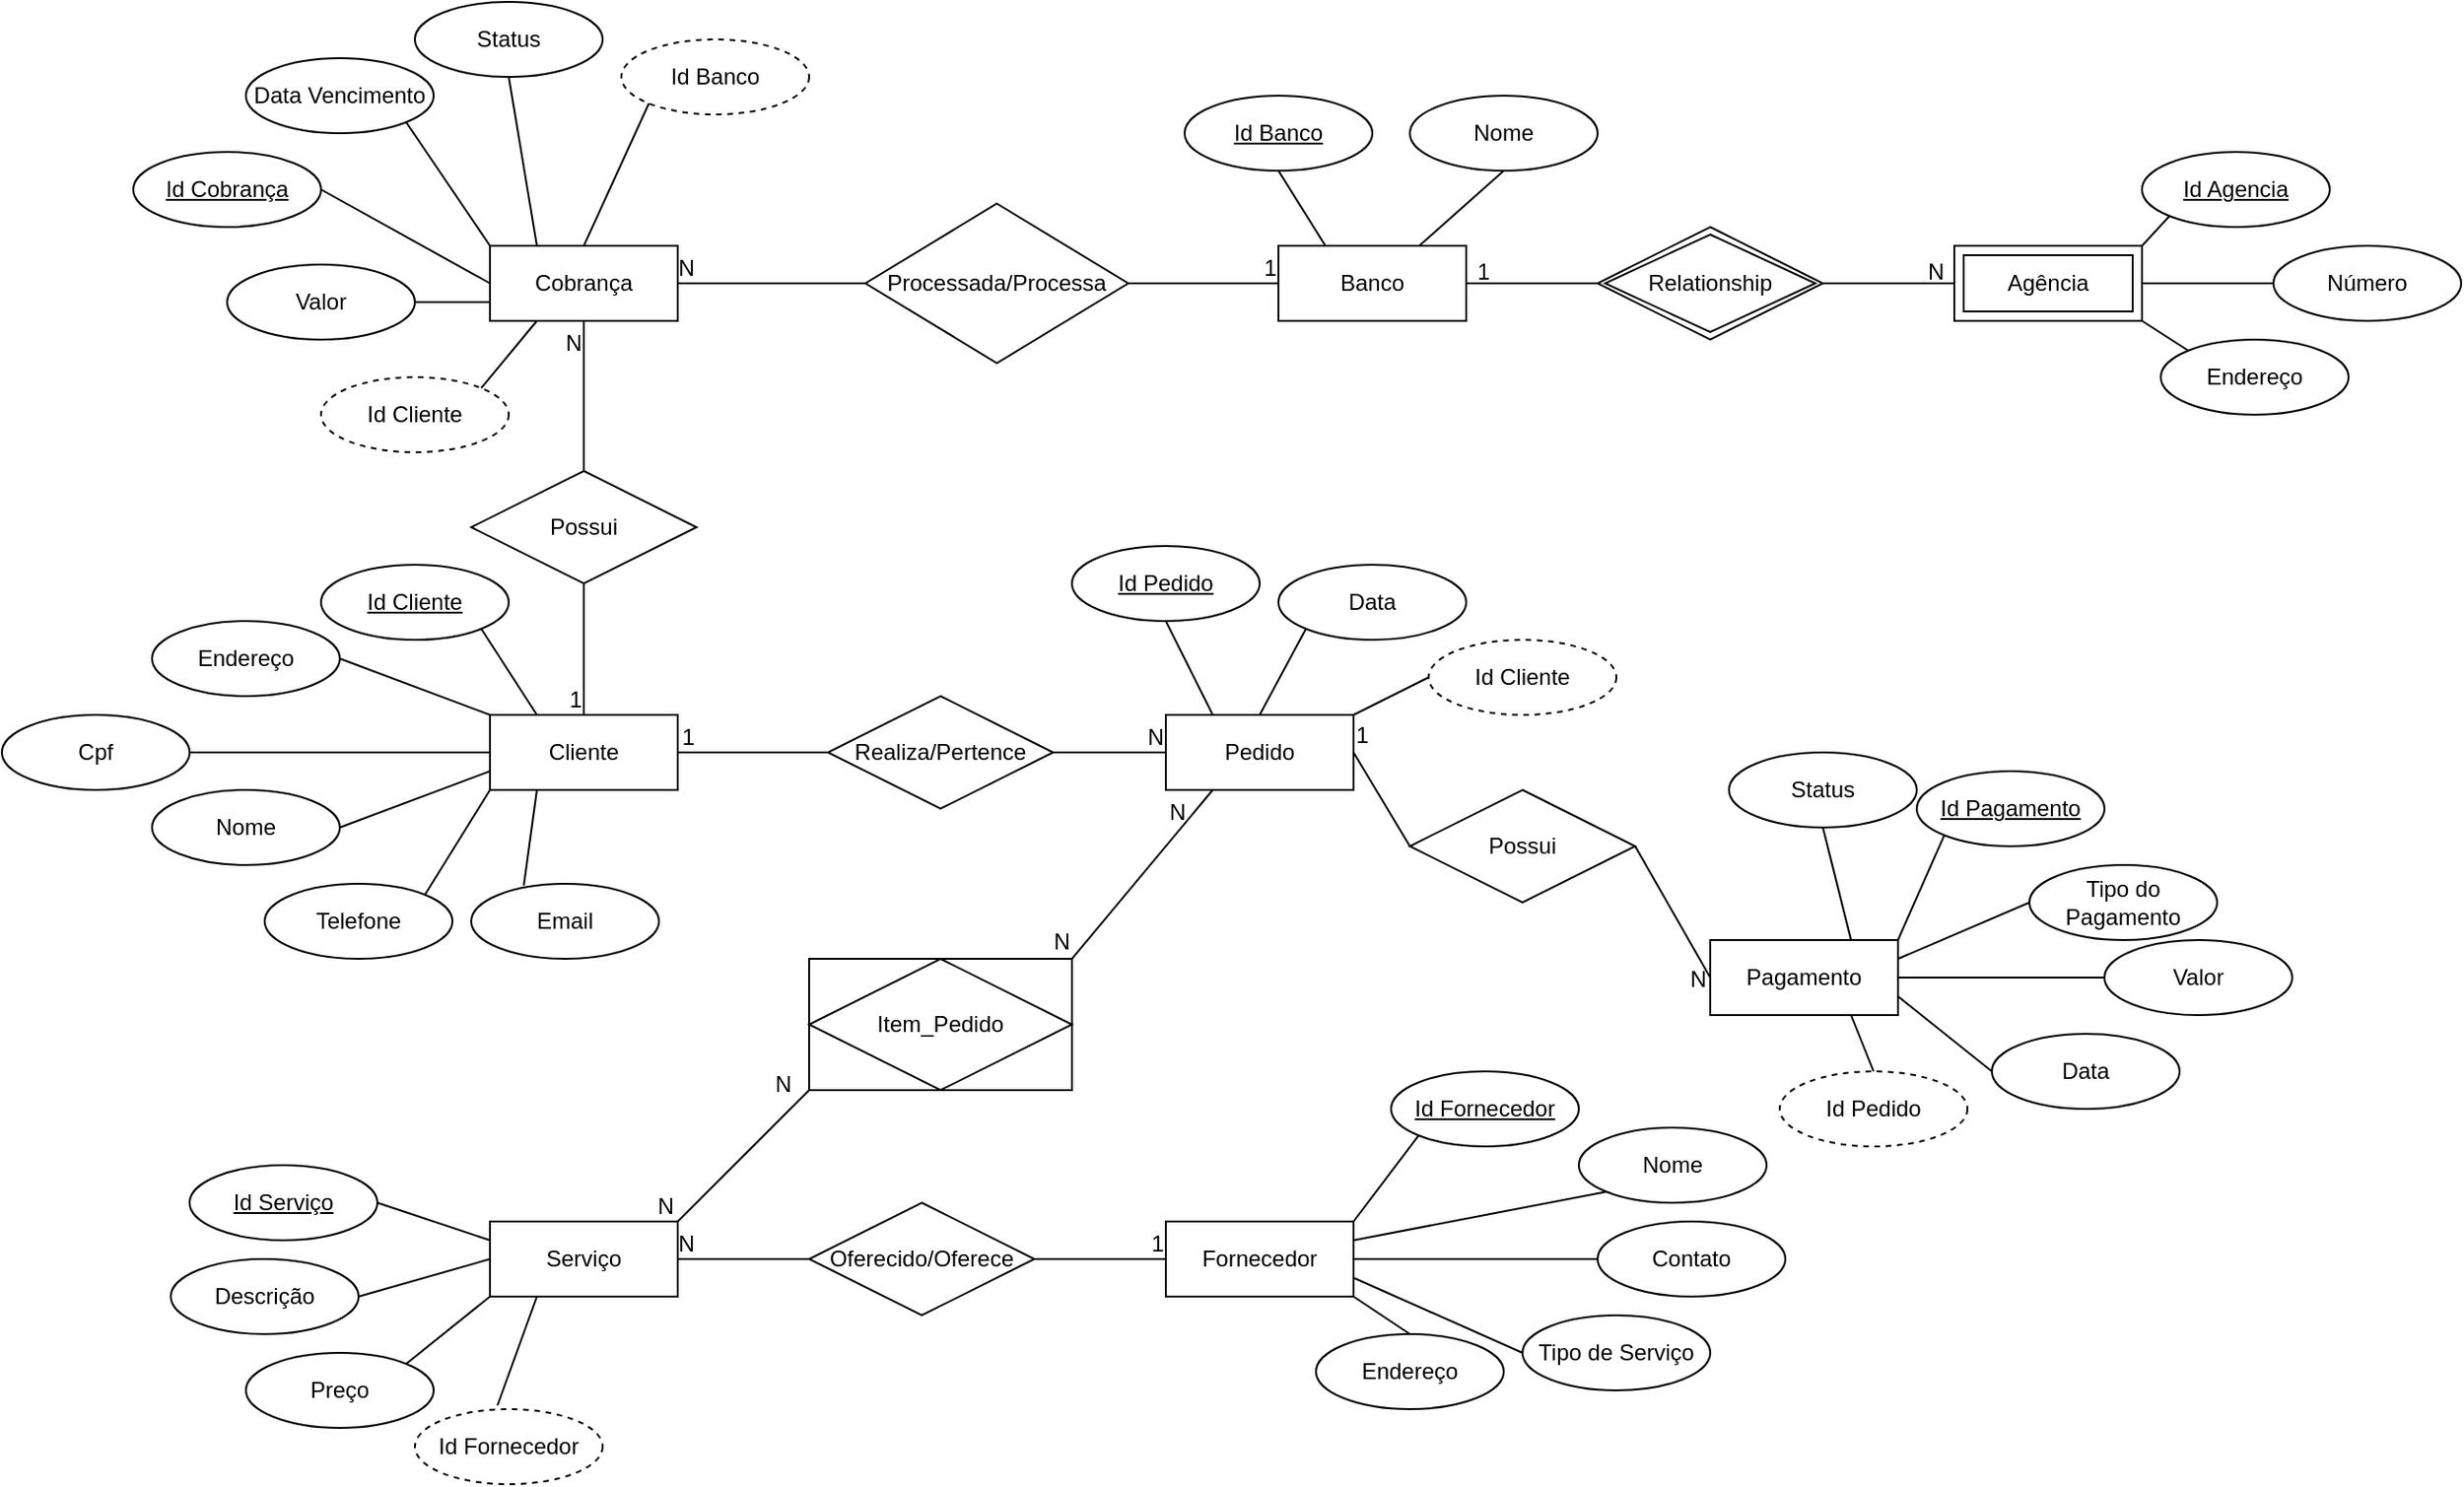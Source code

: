 <mxfile version="24.7.10">
  <diagram name="Página-1" id="PFkrtEIG0thtpLAXqVk5">
    <mxGraphModel dx="2222" dy="855" grid="1" gridSize="10" guides="1" tooltips="1" connect="1" arrows="1" fold="1" page="1" pageScale="1" pageWidth="827" pageHeight="1169" math="0" shadow="0">
      <root>
        <mxCell id="0" />
        <mxCell id="1" parent="0" />
        <mxCell id="nCwtWXwidrHt-UqhxLMC-1" value="Cliente" style="whiteSpace=wrap;html=1;align=center;" vertex="1" parent="1">
          <mxGeometry x="40" y="450" width="100" height="40" as="geometry" />
        </mxCell>
        <mxCell id="nCwtWXwidrHt-UqhxLMC-2" value="Fornecedor" style="whiteSpace=wrap;html=1;align=center;" vertex="1" parent="1">
          <mxGeometry x="400" y="720" width="100" height="40" as="geometry" />
        </mxCell>
        <mxCell id="nCwtWXwidrHt-UqhxLMC-3" value="Serviço" style="whiteSpace=wrap;html=1;align=center;" vertex="1" parent="1">
          <mxGeometry x="40" y="720" width="100" height="40" as="geometry" />
        </mxCell>
        <mxCell id="nCwtWXwidrHt-UqhxLMC-4" value="Pedido" style="whiteSpace=wrap;html=1;align=center;" vertex="1" parent="1">
          <mxGeometry x="400" y="450" width="100" height="40" as="geometry" />
        </mxCell>
        <mxCell id="nCwtWXwidrHt-UqhxLMC-5" value="Pagamento" style="whiteSpace=wrap;html=1;align=center;" vertex="1" parent="1">
          <mxGeometry x="690" y="570" width="100" height="40" as="geometry" />
        </mxCell>
        <mxCell id="nCwtWXwidrHt-UqhxLMC-6" value="Banco" style="whiteSpace=wrap;html=1;align=center;" vertex="1" parent="1">
          <mxGeometry x="460" y="200" width="100" height="40" as="geometry" />
        </mxCell>
        <mxCell id="nCwtWXwidrHt-UqhxLMC-7" value="Cobrança" style="whiteSpace=wrap;html=1;align=center;" vertex="1" parent="1">
          <mxGeometry x="40" y="200" width="100" height="40" as="geometry" />
        </mxCell>
        <mxCell id="nCwtWXwidrHt-UqhxLMC-8" value="Item_Pedido" style="shape=associativeEntity;whiteSpace=wrap;html=1;align=center;" vertex="1" parent="1">
          <mxGeometry x="210" y="580" width="140" height="70" as="geometry" />
        </mxCell>
        <mxCell id="nCwtWXwidrHt-UqhxLMC-9" value="Realiza/Pertence" style="shape=rhombus;perimeter=rhombusPerimeter;whiteSpace=wrap;html=1;align=center;" vertex="1" parent="1">
          <mxGeometry x="220" y="440" width="120" height="60" as="geometry" />
        </mxCell>
        <mxCell id="nCwtWXwidrHt-UqhxLMC-10" value="" style="endArrow=none;html=1;rounded=0;entryX=0;entryY=0.5;entryDx=0;entryDy=0;exitX=1;exitY=0.5;exitDx=0;exitDy=0;" edge="1" parent="1" source="nCwtWXwidrHt-UqhxLMC-9" target="nCwtWXwidrHt-UqhxLMC-4">
          <mxGeometry relative="1" as="geometry">
            <mxPoint x="230" y="380" as="sourcePoint" />
            <mxPoint x="390" y="380" as="targetPoint" />
          </mxGeometry>
        </mxCell>
        <mxCell id="nCwtWXwidrHt-UqhxLMC-11" value="N" style="resizable=0;html=1;whiteSpace=wrap;align=right;verticalAlign=bottom;" connectable="0" vertex="1" parent="nCwtWXwidrHt-UqhxLMC-10">
          <mxGeometry x="1" relative="1" as="geometry" />
        </mxCell>
        <mxCell id="nCwtWXwidrHt-UqhxLMC-12" value="" style="endArrow=none;html=1;rounded=0;entryX=1;entryY=0.5;entryDx=0;entryDy=0;" edge="1" parent="1" source="nCwtWXwidrHt-UqhxLMC-9" target="nCwtWXwidrHt-UqhxLMC-1">
          <mxGeometry relative="1" as="geometry">
            <mxPoint x="230" y="380" as="sourcePoint" />
            <mxPoint x="390" y="380" as="targetPoint" />
          </mxGeometry>
        </mxCell>
        <mxCell id="nCwtWXwidrHt-UqhxLMC-13" value="1" style="resizable=0;html=1;whiteSpace=wrap;align=right;verticalAlign=bottom;" connectable="0" vertex="1" parent="nCwtWXwidrHt-UqhxLMC-12">
          <mxGeometry x="1" relative="1" as="geometry">
            <mxPoint x="10" as="offset" />
          </mxGeometry>
        </mxCell>
        <mxCell id="nCwtWXwidrHt-UqhxLMC-14" value="" style="endArrow=none;html=1;rounded=0;entryX=1;entryY=0;entryDx=0;entryDy=0;exitX=0.25;exitY=1;exitDx=0;exitDy=0;" edge="1" parent="1" source="nCwtWXwidrHt-UqhxLMC-4" target="nCwtWXwidrHt-UqhxLMC-8">
          <mxGeometry relative="1" as="geometry">
            <mxPoint x="230" y="420" as="sourcePoint" />
            <mxPoint x="390" y="420" as="targetPoint" />
          </mxGeometry>
        </mxCell>
        <mxCell id="nCwtWXwidrHt-UqhxLMC-15" value="N" style="resizable=0;html=1;whiteSpace=wrap;align=left;verticalAlign=bottom;" connectable="0" vertex="1" parent="nCwtWXwidrHt-UqhxLMC-14">
          <mxGeometry x="-1" relative="1" as="geometry">
            <mxPoint x="-25" y="20" as="offset" />
          </mxGeometry>
        </mxCell>
        <mxCell id="nCwtWXwidrHt-UqhxLMC-16" value="N" style="resizable=0;html=1;whiteSpace=wrap;align=right;verticalAlign=bottom;" connectable="0" vertex="1" parent="nCwtWXwidrHt-UqhxLMC-14">
          <mxGeometry x="1" relative="1" as="geometry" />
        </mxCell>
        <mxCell id="nCwtWXwidrHt-UqhxLMC-18" value="" style="endArrow=none;html=1;rounded=0;entryX=1;entryY=0;entryDx=0;entryDy=0;exitX=0;exitY=1;exitDx=0;exitDy=0;" edge="1" parent="1" source="nCwtWXwidrHt-UqhxLMC-8" target="nCwtWXwidrHt-UqhxLMC-3">
          <mxGeometry relative="1" as="geometry">
            <mxPoint x="210" y="660" as="sourcePoint" />
            <mxPoint x="360" y="595" as="targetPoint" />
          </mxGeometry>
        </mxCell>
        <mxCell id="nCwtWXwidrHt-UqhxLMC-19" value="N" style="resizable=0;html=1;whiteSpace=wrap;align=left;verticalAlign=bottom;" connectable="0" vertex="1" parent="nCwtWXwidrHt-UqhxLMC-18">
          <mxGeometry x="-1" relative="1" as="geometry">
            <mxPoint x="-20" y="5" as="offset" />
          </mxGeometry>
        </mxCell>
        <mxCell id="nCwtWXwidrHt-UqhxLMC-20" value="N" style="resizable=0;html=1;whiteSpace=wrap;align=right;verticalAlign=bottom;" connectable="0" vertex="1" parent="nCwtWXwidrHt-UqhxLMC-18">
          <mxGeometry x="1" relative="1" as="geometry" />
        </mxCell>
        <mxCell id="nCwtWXwidrHt-UqhxLMC-21" value="Oferecido/Oferece" style="shape=rhombus;perimeter=rhombusPerimeter;whiteSpace=wrap;html=1;align=center;" vertex="1" parent="1">
          <mxGeometry x="210" y="710" width="120" height="60" as="geometry" />
        </mxCell>
        <mxCell id="nCwtWXwidrHt-UqhxLMC-22" value="" style="endArrow=none;html=1;rounded=0;entryX=0;entryY=0.5;entryDx=0;entryDy=0;exitX=1;exitY=0.5;exitDx=0;exitDy=0;" edge="1" parent="1" source="nCwtWXwidrHt-UqhxLMC-21" target="nCwtWXwidrHt-UqhxLMC-2">
          <mxGeometry relative="1" as="geometry">
            <mxPoint x="230" y="420" as="sourcePoint" />
            <mxPoint x="390" y="420" as="targetPoint" />
          </mxGeometry>
        </mxCell>
        <mxCell id="nCwtWXwidrHt-UqhxLMC-23" value="1" style="resizable=0;html=1;whiteSpace=wrap;align=right;verticalAlign=bottom;" connectable="0" vertex="1" parent="nCwtWXwidrHt-UqhxLMC-22">
          <mxGeometry x="1" relative="1" as="geometry" />
        </mxCell>
        <mxCell id="nCwtWXwidrHt-UqhxLMC-24" value="" style="endArrow=none;html=1;rounded=0;entryX=1;entryY=0.5;entryDx=0;entryDy=0;exitX=0;exitY=0.5;exitDx=0;exitDy=0;" edge="1" parent="1" source="nCwtWXwidrHt-UqhxLMC-21" target="nCwtWXwidrHt-UqhxLMC-3">
          <mxGeometry relative="1" as="geometry">
            <mxPoint x="350" y="480" as="sourcePoint" />
            <mxPoint x="410" y="480" as="targetPoint" />
          </mxGeometry>
        </mxCell>
        <mxCell id="nCwtWXwidrHt-UqhxLMC-25" value="N" style="resizable=0;html=1;whiteSpace=wrap;align=right;verticalAlign=bottom;" connectable="0" vertex="1" parent="nCwtWXwidrHt-UqhxLMC-24">
          <mxGeometry x="1" relative="1" as="geometry">
            <mxPoint x="10" as="offset" />
          </mxGeometry>
        </mxCell>
        <mxCell id="nCwtWXwidrHt-UqhxLMC-26" value="Possui" style="shape=rhombus;perimeter=rhombusPerimeter;whiteSpace=wrap;html=1;align=center;" vertex="1" parent="1">
          <mxGeometry x="530" y="490" width="120" height="60" as="geometry" />
        </mxCell>
        <mxCell id="nCwtWXwidrHt-UqhxLMC-27" value="" style="endArrow=none;html=1;rounded=0;entryX=0;entryY=0.5;entryDx=0;entryDy=0;exitX=1;exitY=0.5;exitDx=0;exitDy=0;" edge="1" parent="1" source="nCwtWXwidrHt-UqhxLMC-26" target="nCwtWXwidrHt-UqhxLMC-5">
          <mxGeometry relative="1" as="geometry">
            <mxPoint x="330" y="430" as="sourcePoint" />
            <mxPoint x="490" y="430" as="targetPoint" />
          </mxGeometry>
        </mxCell>
        <mxCell id="nCwtWXwidrHt-UqhxLMC-28" value="N" style="resizable=0;html=1;whiteSpace=wrap;align=right;verticalAlign=bottom;" connectable="0" vertex="1" parent="nCwtWXwidrHt-UqhxLMC-27">
          <mxGeometry x="1" relative="1" as="geometry">
            <mxPoint y="10" as="offset" />
          </mxGeometry>
        </mxCell>
        <mxCell id="nCwtWXwidrHt-UqhxLMC-29" value="" style="endArrow=none;html=1;rounded=0;entryX=1;entryY=0.5;entryDx=0;entryDy=0;exitX=0;exitY=0.5;exitDx=0;exitDy=0;" edge="1" parent="1" source="nCwtWXwidrHt-UqhxLMC-26" target="nCwtWXwidrHt-UqhxLMC-4">
          <mxGeometry relative="1" as="geometry">
            <mxPoint x="330" y="430" as="sourcePoint" />
            <mxPoint x="490" y="430" as="targetPoint" />
          </mxGeometry>
        </mxCell>
        <mxCell id="nCwtWXwidrHt-UqhxLMC-30" value="1" style="resizable=0;html=1;whiteSpace=wrap;align=right;verticalAlign=bottom;" connectable="0" vertex="1" parent="nCwtWXwidrHt-UqhxLMC-29">
          <mxGeometry x="1" relative="1" as="geometry">
            <mxPoint x="10" as="offset" />
          </mxGeometry>
        </mxCell>
        <mxCell id="nCwtWXwidrHt-UqhxLMC-31" value="Possui" style="shape=rhombus;perimeter=rhombusPerimeter;whiteSpace=wrap;html=1;align=center;" vertex="1" parent="1">
          <mxGeometry x="30" y="320" width="120" height="60" as="geometry" />
        </mxCell>
        <mxCell id="nCwtWXwidrHt-UqhxLMC-32" value="Processada/Processa" style="shape=rhombus;perimeter=rhombusPerimeter;whiteSpace=wrap;html=1;align=center;" vertex="1" parent="1">
          <mxGeometry x="240" y="177.5" width="140" height="85" as="geometry" />
        </mxCell>
        <mxCell id="nCwtWXwidrHt-UqhxLMC-33" value="" style="endArrow=none;html=1;rounded=0;entryX=0;entryY=0.5;entryDx=0;entryDy=0;exitX=1;exitY=0.5;exitDx=0;exitDy=0;" edge="1" parent="1" source="nCwtWXwidrHt-UqhxLMC-32" target="nCwtWXwidrHt-UqhxLMC-6">
          <mxGeometry relative="1" as="geometry">
            <mxPoint x="410" y="280" as="sourcePoint" />
            <mxPoint x="330" y="280" as="targetPoint" />
          </mxGeometry>
        </mxCell>
        <mxCell id="nCwtWXwidrHt-UqhxLMC-34" value="1" style="resizable=0;html=1;whiteSpace=wrap;align=right;verticalAlign=bottom;" connectable="0" vertex="1" parent="nCwtWXwidrHt-UqhxLMC-33">
          <mxGeometry x="1" relative="1" as="geometry">
            <mxPoint as="offset" />
          </mxGeometry>
        </mxCell>
        <mxCell id="nCwtWXwidrHt-UqhxLMC-39" value="" style="endArrow=none;html=1;rounded=0;entryX=1;entryY=0.5;entryDx=0;entryDy=0;exitX=0;exitY=0.5;exitDx=0;exitDy=0;" edge="1" parent="1" source="nCwtWXwidrHt-UqhxLMC-32" target="nCwtWXwidrHt-UqhxLMC-7">
          <mxGeometry relative="1" as="geometry">
            <mxPoint x="380" y="430" as="sourcePoint" />
            <mxPoint x="540" y="430" as="targetPoint" />
          </mxGeometry>
        </mxCell>
        <mxCell id="nCwtWXwidrHt-UqhxLMC-40" value="N" style="resizable=0;html=1;whiteSpace=wrap;align=right;verticalAlign=bottom;" connectable="0" vertex="1" parent="nCwtWXwidrHt-UqhxLMC-39">
          <mxGeometry x="1" relative="1" as="geometry">
            <mxPoint x="10" as="offset" />
          </mxGeometry>
        </mxCell>
        <mxCell id="nCwtWXwidrHt-UqhxLMC-41" value="" style="endArrow=none;html=1;rounded=0;entryX=0.5;entryY=1;entryDx=0;entryDy=0;exitX=0.5;exitY=0;exitDx=0;exitDy=0;" edge="1" parent="1" source="nCwtWXwidrHt-UqhxLMC-31" target="nCwtWXwidrHt-UqhxLMC-7">
          <mxGeometry relative="1" as="geometry">
            <mxPoint x="380" y="430" as="sourcePoint" />
            <mxPoint x="540" y="430" as="targetPoint" />
          </mxGeometry>
        </mxCell>
        <mxCell id="nCwtWXwidrHt-UqhxLMC-42" value="N" style="resizable=0;html=1;whiteSpace=wrap;align=right;verticalAlign=bottom;" connectable="0" vertex="1" parent="nCwtWXwidrHt-UqhxLMC-41">
          <mxGeometry x="1" relative="1" as="geometry">
            <mxPoint y="20" as="offset" />
          </mxGeometry>
        </mxCell>
        <mxCell id="nCwtWXwidrHt-UqhxLMC-43" value="" style="endArrow=none;html=1;rounded=0;entryX=0.5;entryY=0;entryDx=0;entryDy=0;exitX=0.5;exitY=1;exitDx=0;exitDy=0;" edge="1" parent="1" source="nCwtWXwidrHt-UqhxLMC-31" target="nCwtWXwidrHt-UqhxLMC-1">
          <mxGeometry relative="1" as="geometry">
            <mxPoint x="380" y="430" as="sourcePoint" />
            <mxPoint x="540" y="430" as="targetPoint" />
          </mxGeometry>
        </mxCell>
        <mxCell id="nCwtWXwidrHt-UqhxLMC-44" value="1" style="resizable=0;html=1;whiteSpace=wrap;align=right;verticalAlign=bottom;" connectable="0" vertex="1" parent="nCwtWXwidrHt-UqhxLMC-43">
          <mxGeometry x="1" relative="1" as="geometry" />
        </mxCell>
        <mxCell id="nCwtWXwidrHt-UqhxLMC-45" value="Id Cliente" style="ellipse;whiteSpace=wrap;html=1;align=center;fontStyle=4;" vertex="1" parent="1">
          <mxGeometry x="-50" y="370" width="100" height="40" as="geometry" />
        </mxCell>
        <mxCell id="nCwtWXwidrHt-UqhxLMC-46" value="Endereço" style="ellipse;whiteSpace=wrap;html=1;align=center;" vertex="1" parent="1">
          <mxGeometry x="-140" y="400" width="100" height="40" as="geometry" />
        </mxCell>
        <mxCell id="nCwtWXwidrHt-UqhxLMC-47" value="Nome" style="ellipse;whiteSpace=wrap;html=1;align=center;" vertex="1" parent="1">
          <mxGeometry x="-140" y="490" width="100" height="40" as="geometry" />
        </mxCell>
        <mxCell id="nCwtWXwidrHt-UqhxLMC-48" value="Cpf" style="ellipse;whiteSpace=wrap;html=1;align=center;" vertex="1" parent="1">
          <mxGeometry x="-220" y="450" width="100" height="40" as="geometry" />
        </mxCell>
        <mxCell id="nCwtWXwidrHt-UqhxLMC-49" value="Telefone" style="ellipse;whiteSpace=wrap;html=1;align=center;" vertex="1" parent="1">
          <mxGeometry x="-80" y="540" width="100" height="40" as="geometry" />
        </mxCell>
        <mxCell id="nCwtWXwidrHt-UqhxLMC-50" value="Email" style="ellipse;whiteSpace=wrap;html=1;align=center;" vertex="1" parent="1">
          <mxGeometry x="30" y="540" width="100" height="40" as="geometry" />
        </mxCell>
        <mxCell id="nCwtWXwidrHt-UqhxLMC-51" value="" style="endArrow=none;html=1;rounded=0;entryX=1;entryY=1;entryDx=0;entryDy=0;exitX=0.25;exitY=0;exitDx=0;exitDy=0;" edge="1" parent="1" source="nCwtWXwidrHt-UqhxLMC-1" target="nCwtWXwidrHt-UqhxLMC-45">
          <mxGeometry relative="1" as="geometry">
            <mxPoint x="90" y="430" as="sourcePoint" />
            <mxPoint x="250" y="430" as="targetPoint" />
          </mxGeometry>
        </mxCell>
        <mxCell id="nCwtWXwidrHt-UqhxLMC-52" value="" style="endArrow=none;html=1;rounded=0;entryX=1;entryY=0.5;entryDx=0;entryDy=0;exitX=0;exitY=0;exitDx=0;exitDy=0;" edge="1" parent="1" source="nCwtWXwidrHt-UqhxLMC-1" target="nCwtWXwidrHt-UqhxLMC-46">
          <mxGeometry relative="1" as="geometry">
            <mxPoint x="75" y="460" as="sourcePoint" />
            <mxPoint x="45" y="414" as="targetPoint" />
          </mxGeometry>
        </mxCell>
        <mxCell id="nCwtWXwidrHt-UqhxLMC-53" value="" style="endArrow=none;html=1;rounded=0;entryX=1;entryY=0.5;entryDx=0;entryDy=0;exitX=0;exitY=0.5;exitDx=0;exitDy=0;" edge="1" parent="1" source="nCwtWXwidrHt-UqhxLMC-1" target="nCwtWXwidrHt-UqhxLMC-48">
          <mxGeometry relative="1" as="geometry">
            <mxPoint x="85" y="470" as="sourcePoint" />
            <mxPoint x="55" y="424" as="targetPoint" />
          </mxGeometry>
        </mxCell>
        <mxCell id="nCwtWXwidrHt-UqhxLMC-54" value="" style="endArrow=none;html=1;rounded=0;entryX=1;entryY=0.5;entryDx=0;entryDy=0;exitX=0;exitY=0.75;exitDx=0;exitDy=0;" edge="1" parent="1" source="nCwtWXwidrHt-UqhxLMC-1" target="nCwtWXwidrHt-UqhxLMC-47">
          <mxGeometry relative="1" as="geometry">
            <mxPoint x="95" y="480" as="sourcePoint" />
            <mxPoint x="65" y="434" as="targetPoint" />
          </mxGeometry>
        </mxCell>
        <mxCell id="nCwtWXwidrHt-UqhxLMC-55" value="" style="endArrow=none;html=1;rounded=0;entryX=1;entryY=0;entryDx=0;entryDy=0;exitX=0;exitY=1;exitDx=0;exitDy=0;" edge="1" parent="1" source="nCwtWXwidrHt-UqhxLMC-1" target="nCwtWXwidrHt-UqhxLMC-49">
          <mxGeometry relative="1" as="geometry">
            <mxPoint x="105" y="490" as="sourcePoint" />
            <mxPoint x="75" y="444" as="targetPoint" />
          </mxGeometry>
        </mxCell>
        <mxCell id="nCwtWXwidrHt-UqhxLMC-56" value="" style="endArrow=none;html=1;rounded=0;entryX=0.28;entryY=0.025;entryDx=0;entryDy=0;exitX=0.25;exitY=1;exitDx=0;exitDy=0;entryPerimeter=0;" edge="1" parent="1" source="nCwtWXwidrHt-UqhxLMC-1" target="nCwtWXwidrHt-UqhxLMC-50">
          <mxGeometry relative="1" as="geometry">
            <mxPoint x="115" y="500" as="sourcePoint" />
            <mxPoint x="85" y="454" as="targetPoint" />
          </mxGeometry>
        </mxCell>
        <mxCell id="nCwtWXwidrHt-UqhxLMC-57" value="Id Fornecedor" style="ellipse;whiteSpace=wrap;html=1;align=center;fontStyle=4;" vertex="1" parent="1">
          <mxGeometry x="520" y="640" width="100" height="40" as="geometry" />
        </mxCell>
        <mxCell id="nCwtWXwidrHt-UqhxLMC-58" value="Nome" style="ellipse;whiteSpace=wrap;html=1;align=center;" vertex="1" parent="1">
          <mxGeometry x="620" y="670" width="100" height="40" as="geometry" />
        </mxCell>
        <mxCell id="nCwtWXwidrHt-UqhxLMC-59" value="Contato" style="ellipse;whiteSpace=wrap;html=1;align=center;" vertex="1" parent="1">
          <mxGeometry x="630" y="720" width="100" height="40" as="geometry" />
        </mxCell>
        <mxCell id="nCwtWXwidrHt-UqhxLMC-60" value="Tipo de Serviço" style="ellipse;whiteSpace=wrap;html=1;align=center;" vertex="1" parent="1">
          <mxGeometry x="590" y="770" width="100" height="40" as="geometry" />
        </mxCell>
        <mxCell id="nCwtWXwidrHt-UqhxLMC-61" value="Endereço" style="ellipse;whiteSpace=wrap;html=1;align=center;" vertex="1" parent="1">
          <mxGeometry x="480" y="780" width="100" height="40" as="geometry" />
        </mxCell>
        <mxCell id="nCwtWXwidrHt-UqhxLMC-62" value="" style="endArrow=none;html=1;rounded=0;entryX=0;entryY=1;entryDx=0;entryDy=0;" edge="1" parent="1" target="nCwtWXwidrHt-UqhxLMC-57">
          <mxGeometry relative="1" as="geometry">
            <mxPoint x="500" y="720" as="sourcePoint" />
            <mxPoint x="68" y="551" as="targetPoint" />
          </mxGeometry>
        </mxCell>
        <mxCell id="nCwtWXwidrHt-UqhxLMC-63" value="" style="endArrow=none;html=1;rounded=0;exitX=0;exitY=1;exitDx=0;exitDy=0;" edge="1" parent="1" source="nCwtWXwidrHt-UqhxLMC-58">
          <mxGeometry relative="1" as="geometry">
            <mxPoint x="85" y="510" as="sourcePoint" />
            <mxPoint x="500" y="730" as="targetPoint" />
          </mxGeometry>
        </mxCell>
        <mxCell id="nCwtWXwidrHt-UqhxLMC-64" value="" style="endArrow=none;html=1;rounded=0;entryX=1;entryY=0.5;entryDx=0;entryDy=0;exitX=0;exitY=0.5;exitDx=0;exitDy=0;entryPerimeter=0;" edge="1" parent="1" source="nCwtWXwidrHt-UqhxLMC-59" target="nCwtWXwidrHt-UqhxLMC-2">
          <mxGeometry relative="1" as="geometry">
            <mxPoint x="95" y="520" as="sourcePoint" />
            <mxPoint x="88" y="571" as="targetPoint" />
          </mxGeometry>
        </mxCell>
        <mxCell id="nCwtWXwidrHt-UqhxLMC-65" value="" style="endArrow=none;html=1;rounded=0;entryX=1;entryY=0.75;entryDx=0;entryDy=0;exitX=0;exitY=0.5;exitDx=0;exitDy=0;" edge="1" parent="1" source="nCwtWXwidrHt-UqhxLMC-60" target="nCwtWXwidrHt-UqhxLMC-2">
          <mxGeometry relative="1" as="geometry">
            <mxPoint x="105" y="530" as="sourcePoint" />
            <mxPoint x="98" y="581" as="targetPoint" />
          </mxGeometry>
        </mxCell>
        <mxCell id="nCwtWXwidrHt-UqhxLMC-67" value="" style="endArrow=none;html=1;rounded=0;entryX=0.5;entryY=0;entryDx=0;entryDy=0;exitX=1;exitY=1;exitDx=0;exitDy=0;" edge="1" parent="1" source="nCwtWXwidrHt-UqhxLMC-2" target="nCwtWXwidrHt-UqhxLMC-61">
          <mxGeometry relative="1" as="geometry">
            <mxPoint x="115" y="540" as="sourcePoint" />
            <mxPoint x="108" y="591" as="targetPoint" />
          </mxGeometry>
        </mxCell>
        <mxCell id="nCwtWXwidrHt-UqhxLMC-68" value="Id Serviço" style="ellipse;whiteSpace=wrap;html=1;align=center;fontStyle=4;" vertex="1" parent="1">
          <mxGeometry x="-120" y="690" width="100" height="40" as="geometry" />
        </mxCell>
        <mxCell id="nCwtWXwidrHt-UqhxLMC-69" value="Descrição" style="ellipse;whiteSpace=wrap;html=1;align=center;" vertex="1" parent="1">
          <mxGeometry x="-130" y="740" width="100" height="40" as="geometry" />
        </mxCell>
        <mxCell id="nCwtWXwidrHt-UqhxLMC-70" value="Preço" style="ellipse;whiteSpace=wrap;html=1;align=center;" vertex="1" parent="1">
          <mxGeometry x="-90" y="790" width="100" height="40" as="geometry" />
        </mxCell>
        <mxCell id="nCwtWXwidrHt-UqhxLMC-72" value="Id Fornecedor" style="ellipse;whiteSpace=wrap;html=1;align=center;dashed=1;" vertex="1" parent="1">
          <mxGeometry y="820" width="100" height="40" as="geometry" />
        </mxCell>
        <mxCell id="nCwtWXwidrHt-UqhxLMC-73" value="" style="endArrow=none;html=1;rounded=0;entryX=1;entryY=0.5;entryDx=0;entryDy=0;exitX=0;exitY=0.25;exitDx=0;exitDy=0;" edge="1" parent="1" source="nCwtWXwidrHt-UqhxLMC-3" target="nCwtWXwidrHt-UqhxLMC-68">
          <mxGeometry relative="1" as="geometry">
            <mxPoint x="290" y="630" as="sourcePoint" />
            <mxPoint x="450" y="630" as="targetPoint" />
          </mxGeometry>
        </mxCell>
        <mxCell id="nCwtWXwidrHt-UqhxLMC-75" value="" style="endArrow=none;html=1;rounded=0;entryX=1;entryY=0.5;entryDx=0;entryDy=0;exitX=0;exitY=0.5;exitDx=0;exitDy=0;" edge="1" parent="1" source="nCwtWXwidrHt-UqhxLMC-3" target="nCwtWXwidrHt-UqhxLMC-69">
          <mxGeometry relative="1" as="geometry">
            <mxPoint x="50" y="740" as="sourcePoint" />
            <mxPoint x="-10" y="720" as="targetPoint" />
          </mxGeometry>
        </mxCell>
        <mxCell id="nCwtWXwidrHt-UqhxLMC-76" value="" style="endArrow=none;html=1;rounded=0;entryX=1;entryY=0;entryDx=0;entryDy=0;exitX=0;exitY=1;exitDx=0;exitDy=0;" edge="1" parent="1" source="nCwtWXwidrHt-UqhxLMC-3" target="nCwtWXwidrHt-UqhxLMC-70">
          <mxGeometry relative="1" as="geometry">
            <mxPoint x="60" y="750" as="sourcePoint" />
            <mxPoint y="730" as="targetPoint" />
          </mxGeometry>
        </mxCell>
        <mxCell id="nCwtWXwidrHt-UqhxLMC-77" value="" style="endArrow=none;html=1;rounded=0;entryX=0.25;entryY=1;entryDx=0;entryDy=0;exitX=0.44;exitY=-0.05;exitDx=0;exitDy=0;exitPerimeter=0;" edge="1" parent="1" source="nCwtWXwidrHt-UqhxLMC-72" target="nCwtWXwidrHt-UqhxLMC-3">
          <mxGeometry relative="1" as="geometry">
            <mxPoint x="80" y="790" as="sourcePoint" />
            <mxPoint x="10" y="740" as="targetPoint" />
          </mxGeometry>
        </mxCell>
        <mxCell id="nCwtWXwidrHt-UqhxLMC-78" value="Id Pedido" style="ellipse;whiteSpace=wrap;html=1;align=center;fontStyle=4;" vertex="1" parent="1">
          <mxGeometry x="350" y="360" width="100" height="40" as="geometry" />
        </mxCell>
        <mxCell id="nCwtWXwidrHt-UqhxLMC-80" value="Id Cliente" style="ellipse;whiteSpace=wrap;html=1;align=center;dashed=1;" vertex="1" parent="1">
          <mxGeometry x="540" y="410" width="100" height="40" as="geometry" />
        </mxCell>
        <mxCell id="nCwtWXwidrHt-UqhxLMC-82" value="" style="endArrow=none;html=1;rounded=0;entryX=0.5;entryY=1;entryDx=0;entryDy=0;exitX=0.25;exitY=0;exitDx=0;exitDy=0;" edge="1" parent="1" source="nCwtWXwidrHt-UqhxLMC-4" target="nCwtWXwidrHt-UqhxLMC-78">
          <mxGeometry relative="1" as="geometry">
            <mxPoint x="290" y="530" as="sourcePoint" />
            <mxPoint x="450" y="530" as="targetPoint" />
          </mxGeometry>
        </mxCell>
        <mxCell id="nCwtWXwidrHt-UqhxLMC-83" value="" style="endArrow=none;html=1;rounded=0;entryX=0;entryY=1;entryDx=0;entryDy=0;exitX=0.5;exitY=0;exitDx=0;exitDy=0;" edge="1" parent="1" source="nCwtWXwidrHt-UqhxLMC-4" target="nCwtWXwidrHt-UqhxLMC-85">
          <mxGeometry relative="1" as="geometry">
            <mxPoint x="290" y="530" as="sourcePoint" />
            <mxPoint x="504.645" y="404.142" as="targetPoint" />
          </mxGeometry>
        </mxCell>
        <mxCell id="nCwtWXwidrHt-UqhxLMC-85" value="Data" style="ellipse;whiteSpace=wrap;html=1;align=center;" vertex="1" parent="1">
          <mxGeometry x="460" y="370" width="100" height="40" as="geometry" />
        </mxCell>
        <mxCell id="nCwtWXwidrHt-UqhxLMC-86" value="" style="endArrow=none;html=1;rounded=0;entryX=0;entryY=0.5;entryDx=0;entryDy=0;exitX=1;exitY=0;exitDx=0;exitDy=0;" edge="1" parent="1" source="nCwtWXwidrHt-UqhxLMC-4" target="nCwtWXwidrHt-UqhxLMC-80">
          <mxGeometry relative="1" as="geometry">
            <mxPoint x="290" y="530" as="sourcePoint" />
            <mxPoint x="450" y="530" as="targetPoint" />
          </mxGeometry>
        </mxCell>
        <mxCell id="nCwtWXwidrHt-UqhxLMC-87" value="Id Pagamento" style="ellipse;whiteSpace=wrap;html=1;align=center;fontStyle=4;" vertex="1" parent="1">
          <mxGeometry x="800" y="480" width="100" height="40" as="geometry" />
        </mxCell>
        <mxCell id="nCwtWXwidrHt-UqhxLMC-88" value="Tipo do Pagamento" style="ellipse;whiteSpace=wrap;html=1;align=center;" vertex="1" parent="1">
          <mxGeometry x="860" y="530" width="100" height="40" as="geometry" />
        </mxCell>
        <mxCell id="nCwtWXwidrHt-UqhxLMC-89" value="Valor" style="ellipse;whiteSpace=wrap;html=1;align=center;" vertex="1" parent="1">
          <mxGeometry x="900" y="570" width="100" height="40" as="geometry" />
        </mxCell>
        <mxCell id="nCwtWXwidrHt-UqhxLMC-90" value="Status" style="ellipse;whiteSpace=wrap;html=1;align=center;" vertex="1" parent="1">
          <mxGeometry x="700" y="470" width="100" height="40" as="geometry" />
        </mxCell>
        <mxCell id="nCwtWXwidrHt-UqhxLMC-91" value="Data" style="ellipse;whiteSpace=wrap;html=1;align=center;" vertex="1" parent="1">
          <mxGeometry x="840" y="620" width="100" height="40" as="geometry" />
        </mxCell>
        <mxCell id="nCwtWXwidrHt-UqhxLMC-92" value="Id Pedido" style="ellipse;whiteSpace=wrap;html=1;align=center;dashed=1;" vertex="1" parent="1">
          <mxGeometry x="727" y="640" width="100" height="40" as="geometry" />
        </mxCell>
        <mxCell id="nCwtWXwidrHt-UqhxLMC-93" value="" style="endArrow=none;html=1;rounded=0;entryX=0.5;entryY=1;entryDx=0;entryDy=0;exitX=0.75;exitY=0;exitDx=0;exitDy=0;" edge="1" parent="1" source="nCwtWXwidrHt-UqhxLMC-5" target="nCwtWXwidrHt-UqhxLMC-90">
          <mxGeometry relative="1" as="geometry">
            <mxPoint x="530" y="530" as="sourcePoint" />
            <mxPoint x="690" y="530" as="targetPoint" />
          </mxGeometry>
        </mxCell>
        <mxCell id="nCwtWXwidrHt-UqhxLMC-94" value="" style="endArrow=none;html=1;rounded=0;entryX=0;entryY=1;entryDx=0;entryDy=0;exitX=1;exitY=0;exitDx=0;exitDy=0;" edge="1" parent="1" source="nCwtWXwidrHt-UqhxLMC-5" target="nCwtWXwidrHt-UqhxLMC-87">
          <mxGeometry relative="1" as="geometry">
            <mxPoint x="530" y="530" as="sourcePoint" />
            <mxPoint x="690" y="530" as="targetPoint" />
          </mxGeometry>
        </mxCell>
        <mxCell id="nCwtWXwidrHt-UqhxLMC-95" value="" style="endArrow=none;html=1;rounded=0;entryX=0;entryY=0.5;entryDx=0;entryDy=0;exitX=1;exitY=0.25;exitDx=0;exitDy=0;" edge="1" parent="1" source="nCwtWXwidrHt-UqhxLMC-5" target="nCwtWXwidrHt-UqhxLMC-88">
          <mxGeometry relative="1" as="geometry">
            <mxPoint x="530" y="530" as="sourcePoint" />
            <mxPoint x="690" y="530" as="targetPoint" />
          </mxGeometry>
        </mxCell>
        <mxCell id="nCwtWXwidrHt-UqhxLMC-96" value="" style="endArrow=none;html=1;rounded=0;entryX=0;entryY=0.5;entryDx=0;entryDy=0;exitX=1;exitY=0.5;exitDx=0;exitDy=0;" edge="1" parent="1" source="nCwtWXwidrHt-UqhxLMC-5" target="nCwtWXwidrHt-UqhxLMC-89">
          <mxGeometry relative="1" as="geometry">
            <mxPoint x="530" y="530" as="sourcePoint" />
            <mxPoint x="690" y="530" as="targetPoint" />
          </mxGeometry>
        </mxCell>
        <mxCell id="nCwtWXwidrHt-UqhxLMC-97" value="" style="endArrow=none;html=1;rounded=0;entryX=0;entryY=0.5;entryDx=0;entryDy=0;exitX=1;exitY=0.75;exitDx=0;exitDy=0;" edge="1" parent="1" source="nCwtWXwidrHt-UqhxLMC-5" target="nCwtWXwidrHt-UqhxLMC-91">
          <mxGeometry relative="1" as="geometry">
            <mxPoint x="530" y="530" as="sourcePoint" />
            <mxPoint x="690" y="530" as="targetPoint" />
          </mxGeometry>
        </mxCell>
        <mxCell id="nCwtWXwidrHt-UqhxLMC-98" value="" style="endArrow=none;html=1;rounded=0;entryX=0.5;entryY=0;entryDx=0;entryDy=0;exitX=0.75;exitY=1;exitDx=0;exitDy=0;" edge="1" parent="1" source="nCwtWXwidrHt-UqhxLMC-5" target="nCwtWXwidrHt-UqhxLMC-92">
          <mxGeometry relative="1" as="geometry">
            <mxPoint x="530" y="530" as="sourcePoint" />
            <mxPoint x="690" y="530" as="targetPoint" />
          </mxGeometry>
        </mxCell>
        <mxCell id="nCwtWXwidrHt-UqhxLMC-101" value="Relationship" style="shape=rhombus;double=1;perimeter=rhombusPerimeter;whiteSpace=wrap;html=1;align=center;" vertex="1" parent="1">
          <mxGeometry x="630" y="190" width="120" height="60" as="geometry" />
        </mxCell>
        <mxCell id="nCwtWXwidrHt-UqhxLMC-102" value="Agência" style="shape=ext;margin=3;double=1;whiteSpace=wrap;html=1;align=center;" vertex="1" parent="1">
          <mxGeometry x="820" y="200" width="100" height="40" as="geometry" />
        </mxCell>
        <mxCell id="nCwtWXwidrHt-UqhxLMC-103" value="" style="endArrow=none;html=1;rounded=0;exitX=1;exitY=0.5;exitDx=0;exitDy=0;entryX=0;entryY=0.5;entryDx=0;entryDy=0;" edge="1" parent="1" source="nCwtWXwidrHt-UqhxLMC-6" target="nCwtWXwidrHt-UqhxLMC-101">
          <mxGeometry relative="1" as="geometry">
            <mxPoint x="530" y="230" as="sourcePoint" />
            <mxPoint x="690" y="230" as="targetPoint" />
          </mxGeometry>
        </mxCell>
        <mxCell id="nCwtWXwidrHt-UqhxLMC-104" value="" style="endArrow=none;html=1;rounded=0;entryX=0;entryY=0.5;entryDx=0;entryDy=0;exitX=1;exitY=0.5;exitDx=0;exitDy=0;" edge="1" parent="1" source="nCwtWXwidrHt-UqhxLMC-101" target="nCwtWXwidrHt-UqhxLMC-102">
          <mxGeometry relative="1" as="geometry">
            <mxPoint x="770" y="200" as="sourcePoint" />
            <mxPoint x="690" y="230" as="targetPoint" />
          </mxGeometry>
        </mxCell>
        <mxCell id="nCwtWXwidrHt-UqhxLMC-105" value="Nome" style="ellipse;whiteSpace=wrap;html=1;align=center;" vertex="1" parent="1">
          <mxGeometry x="530" y="120" width="100" height="40" as="geometry" />
        </mxCell>
        <mxCell id="nCwtWXwidrHt-UqhxLMC-107" value="Id Banco" style="ellipse;whiteSpace=wrap;html=1;align=center;fontStyle=4;" vertex="1" parent="1">
          <mxGeometry x="410" y="120" width="100" height="40" as="geometry" />
        </mxCell>
        <mxCell id="nCwtWXwidrHt-UqhxLMC-108" value="" style="endArrow=none;html=1;rounded=0;exitX=0.5;exitY=1;exitDx=0;exitDy=0;entryX=0.25;entryY=0;entryDx=0;entryDy=0;" edge="1" parent="1" source="nCwtWXwidrHt-UqhxLMC-107" target="nCwtWXwidrHt-UqhxLMC-6">
          <mxGeometry relative="1" as="geometry">
            <mxPoint x="530" y="230" as="sourcePoint" />
            <mxPoint x="690" y="230" as="targetPoint" />
          </mxGeometry>
        </mxCell>
        <mxCell id="nCwtWXwidrHt-UqhxLMC-109" value="" style="endArrow=none;html=1;rounded=0;entryX=0.5;entryY=1;entryDx=0;entryDy=0;exitX=0.75;exitY=0;exitDx=0;exitDy=0;" edge="1" parent="1" source="nCwtWXwidrHt-UqhxLMC-6" target="nCwtWXwidrHt-UqhxLMC-105">
          <mxGeometry relative="1" as="geometry">
            <mxPoint x="530" y="230" as="sourcePoint" />
            <mxPoint x="690" y="230" as="targetPoint" />
          </mxGeometry>
        </mxCell>
        <mxCell id="nCwtWXwidrHt-UqhxLMC-110" value="Id Agencia" style="ellipse;whiteSpace=wrap;html=1;align=center;fontStyle=4;" vertex="1" parent="1">
          <mxGeometry x="920" y="150" width="100" height="40" as="geometry" />
        </mxCell>
        <mxCell id="nCwtWXwidrHt-UqhxLMC-111" value="Número" style="ellipse;whiteSpace=wrap;html=1;align=center;" vertex="1" parent="1">
          <mxGeometry x="990" y="200" width="100" height="40" as="geometry" />
        </mxCell>
        <mxCell id="nCwtWXwidrHt-UqhxLMC-112" value="Endereço" style="ellipse;whiteSpace=wrap;html=1;align=center;" vertex="1" parent="1">
          <mxGeometry x="930" y="250" width="100" height="40" as="geometry" />
        </mxCell>
        <mxCell id="nCwtWXwidrHt-UqhxLMC-113" value="" style="endArrow=none;html=1;rounded=0;entryX=0;entryY=1;entryDx=0;entryDy=0;exitX=1;exitY=0;exitDx=0;exitDy=0;" edge="1" parent="1" source="nCwtWXwidrHt-UqhxLMC-102" target="nCwtWXwidrHt-UqhxLMC-110">
          <mxGeometry relative="1" as="geometry">
            <mxPoint x="530" y="230" as="sourcePoint" />
            <mxPoint x="690" y="230" as="targetPoint" />
          </mxGeometry>
        </mxCell>
        <mxCell id="nCwtWXwidrHt-UqhxLMC-114" value="" style="endArrow=none;html=1;rounded=0;exitX=0;exitY=0.5;exitDx=0;exitDy=0;" edge="1" parent="1" source="nCwtWXwidrHt-UqhxLMC-111">
          <mxGeometry relative="1" as="geometry">
            <mxPoint x="530" y="230" as="sourcePoint" />
            <mxPoint x="920" y="220" as="targetPoint" />
          </mxGeometry>
        </mxCell>
        <mxCell id="nCwtWXwidrHt-UqhxLMC-115" value="" style="endArrow=none;html=1;rounded=0;entryX=1;entryY=1;entryDx=0;entryDy=0;exitX=0;exitY=0;exitDx=0;exitDy=0;" edge="1" parent="1" source="nCwtWXwidrHt-UqhxLMC-112" target="nCwtWXwidrHt-UqhxLMC-102">
          <mxGeometry relative="1" as="geometry">
            <mxPoint x="530" y="230" as="sourcePoint" />
            <mxPoint x="690" y="230" as="targetPoint" />
          </mxGeometry>
        </mxCell>
        <mxCell id="nCwtWXwidrHt-UqhxLMC-118" value="N" style="text;strokeColor=none;fillColor=none;spacingLeft=4;spacingRight=4;overflow=hidden;rotatable=0;points=[[0,0.5],[1,0.5]];portConstraint=eastwest;fontSize=12;whiteSpace=wrap;html=1;" vertex="1" parent="1">
          <mxGeometry x="800" y="200" width="20" height="20" as="geometry" />
        </mxCell>
        <mxCell id="nCwtWXwidrHt-UqhxLMC-119" value="1" style="text;strokeColor=none;fillColor=none;spacingLeft=4;spacingRight=4;overflow=hidden;rotatable=0;points=[[0,0.5],[1,0.5]];portConstraint=eastwest;fontSize=12;whiteSpace=wrap;html=1;" vertex="1" parent="1">
          <mxGeometry x="560" y="200" width="30" height="15" as="geometry" />
        </mxCell>
        <mxCell id="nCwtWXwidrHt-UqhxLMC-120" value="Id Cobrança" style="ellipse;whiteSpace=wrap;html=1;align=center;fontStyle=4;" vertex="1" parent="1">
          <mxGeometry x="-150" y="150" width="100" height="40" as="geometry" />
        </mxCell>
        <mxCell id="nCwtWXwidrHt-UqhxLMC-121" value="Status" style="ellipse;whiteSpace=wrap;html=1;align=center;" vertex="1" parent="1">
          <mxGeometry y="70" width="100" height="40" as="geometry" />
        </mxCell>
        <mxCell id="nCwtWXwidrHt-UqhxLMC-122" value="Data Vencimento" style="ellipse;whiteSpace=wrap;html=1;align=center;" vertex="1" parent="1">
          <mxGeometry x="-90" y="100" width="100" height="40" as="geometry" />
        </mxCell>
        <mxCell id="nCwtWXwidrHt-UqhxLMC-123" value="Valor" style="ellipse;whiteSpace=wrap;html=1;align=center;" vertex="1" parent="1">
          <mxGeometry x="-100" y="210" width="100" height="40" as="geometry" />
        </mxCell>
        <mxCell id="nCwtWXwidrHt-UqhxLMC-124" value="Id Banco" style="ellipse;whiteSpace=wrap;html=1;align=center;dashed=1;" vertex="1" parent="1">
          <mxGeometry x="110" y="90" width="100" height="40" as="geometry" />
        </mxCell>
        <mxCell id="nCwtWXwidrHt-UqhxLMC-125" value="Id Cliente" style="ellipse;whiteSpace=wrap;html=1;align=center;dashed=1;" vertex="1" parent="1">
          <mxGeometry x="-50" y="270" width="100" height="40" as="geometry" />
        </mxCell>
        <mxCell id="nCwtWXwidrHt-UqhxLMC-127" value="" style="endArrow=none;html=1;rounded=0;exitX=0.5;exitY=1;exitDx=0;exitDy=0;entryX=0.25;entryY=0;entryDx=0;entryDy=0;" edge="1" parent="1" source="nCwtWXwidrHt-UqhxLMC-121" target="nCwtWXwidrHt-UqhxLMC-7">
          <mxGeometry relative="1" as="geometry">
            <mxPoint x="120" y="230" as="sourcePoint" />
            <mxPoint x="280" y="230" as="targetPoint" />
          </mxGeometry>
        </mxCell>
        <mxCell id="nCwtWXwidrHt-UqhxLMC-128" value="" style="endArrow=none;html=1;rounded=0;exitX=1;exitY=0.5;exitDx=0;exitDy=0;entryX=0;entryY=0.5;entryDx=0;entryDy=0;" edge="1" parent="1" source="nCwtWXwidrHt-UqhxLMC-120" target="nCwtWXwidrHt-UqhxLMC-7">
          <mxGeometry relative="1" as="geometry">
            <mxPoint x="-30" y="200" as="sourcePoint" />
            <mxPoint x="280" y="230" as="targetPoint" />
          </mxGeometry>
        </mxCell>
        <mxCell id="nCwtWXwidrHt-UqhxLMC-129" value="" style="endArrow=none;html=1;rounded=0;exitX=1;exitY=0.5;exitDx=0;exitDy=0;entryX=0;entryY=0.75;entryDx=0;entryDy=0;" edge="1" parent="1" source="nCwtWXwidrHt-UqhxLMC-123" target="nCwtWXwidrHt-UqhxLMC-7">
          <mxGeometry relative="1" as="geometry">
            <mxPoint x="120" y="230" as="sourcePoint" />
            <mxPoint x="30" y="230" as="targetPoint" />
          </mxGeometry>
        </mxCell>
        <mxCell id="nCwtWXwidrHt-UqhxLMC-130" value="" style="endArrow=none;html=1;rounded=0;exitX=1;exitY=0;exitDx=0;exitDy=0;entryX=0.25;entryY=1;entryDx=0;entryDy=0;" edge="1" parent="1" source="nCwtWXwidrHt-UqhxLMC-125" target="nCwtWXwidrHt-UqhxLMC-7">
          <mxGeometry relative="1" as="geometry">
            <mxPoint x="120" y="230" as="sourcePoint" />
            <mxPoint x="280" y="230" as="targetPoint" />
          </mxGeometry>
        </mxCell>
        <mxCell id="nCwtWXwidrHt-UqhxLMC-131" value="" style="endArrow=none;html=1;rounded=0;exitX=1;exitY=1;exitDx=0;exitDy=0;entryX=0;entryY=0;entryDx=0;entryDy=0;" edge="1" parent="1" source="nCwtWXwidrHt-UqhxLMC-122" target="nCwtWXwidrHt-UqhxLMC-7">
          <mxGeometry relative="1" as="geometry">
            <mxPoint x="120" y="230" as="sourcePoint" />
            <mxPoint x="280" y="230" as="targetPoint" />
          </mxGeometry>
        </mxCell>
        <mxCell id="nCwtWXwidrHt-UqhxLMC-132" value="" style="endArrow=none;html=1;rounded=0;exitX=0;exitY=1;exitDx=0;exitDy=0;entryX=0.5;entryY=0;entryDx=0;entryDy=0;" edge="1" parent="1" source="nCwtWXwidrHt-UqhxLMC-124" target="nCwtWXwidrHt-UqhxLMC-7">
          <mxGeometry relative="1" as="geometry">
            <mxPoint x="120" y="230" as="sourcePoint" />
            <mxPoint x="280" y="230" as="targetPoint" />
          </mxGeometry>
        </mxCell>
      </root>
    </mxGraphModel>
  </diagram>
</mxfile>
